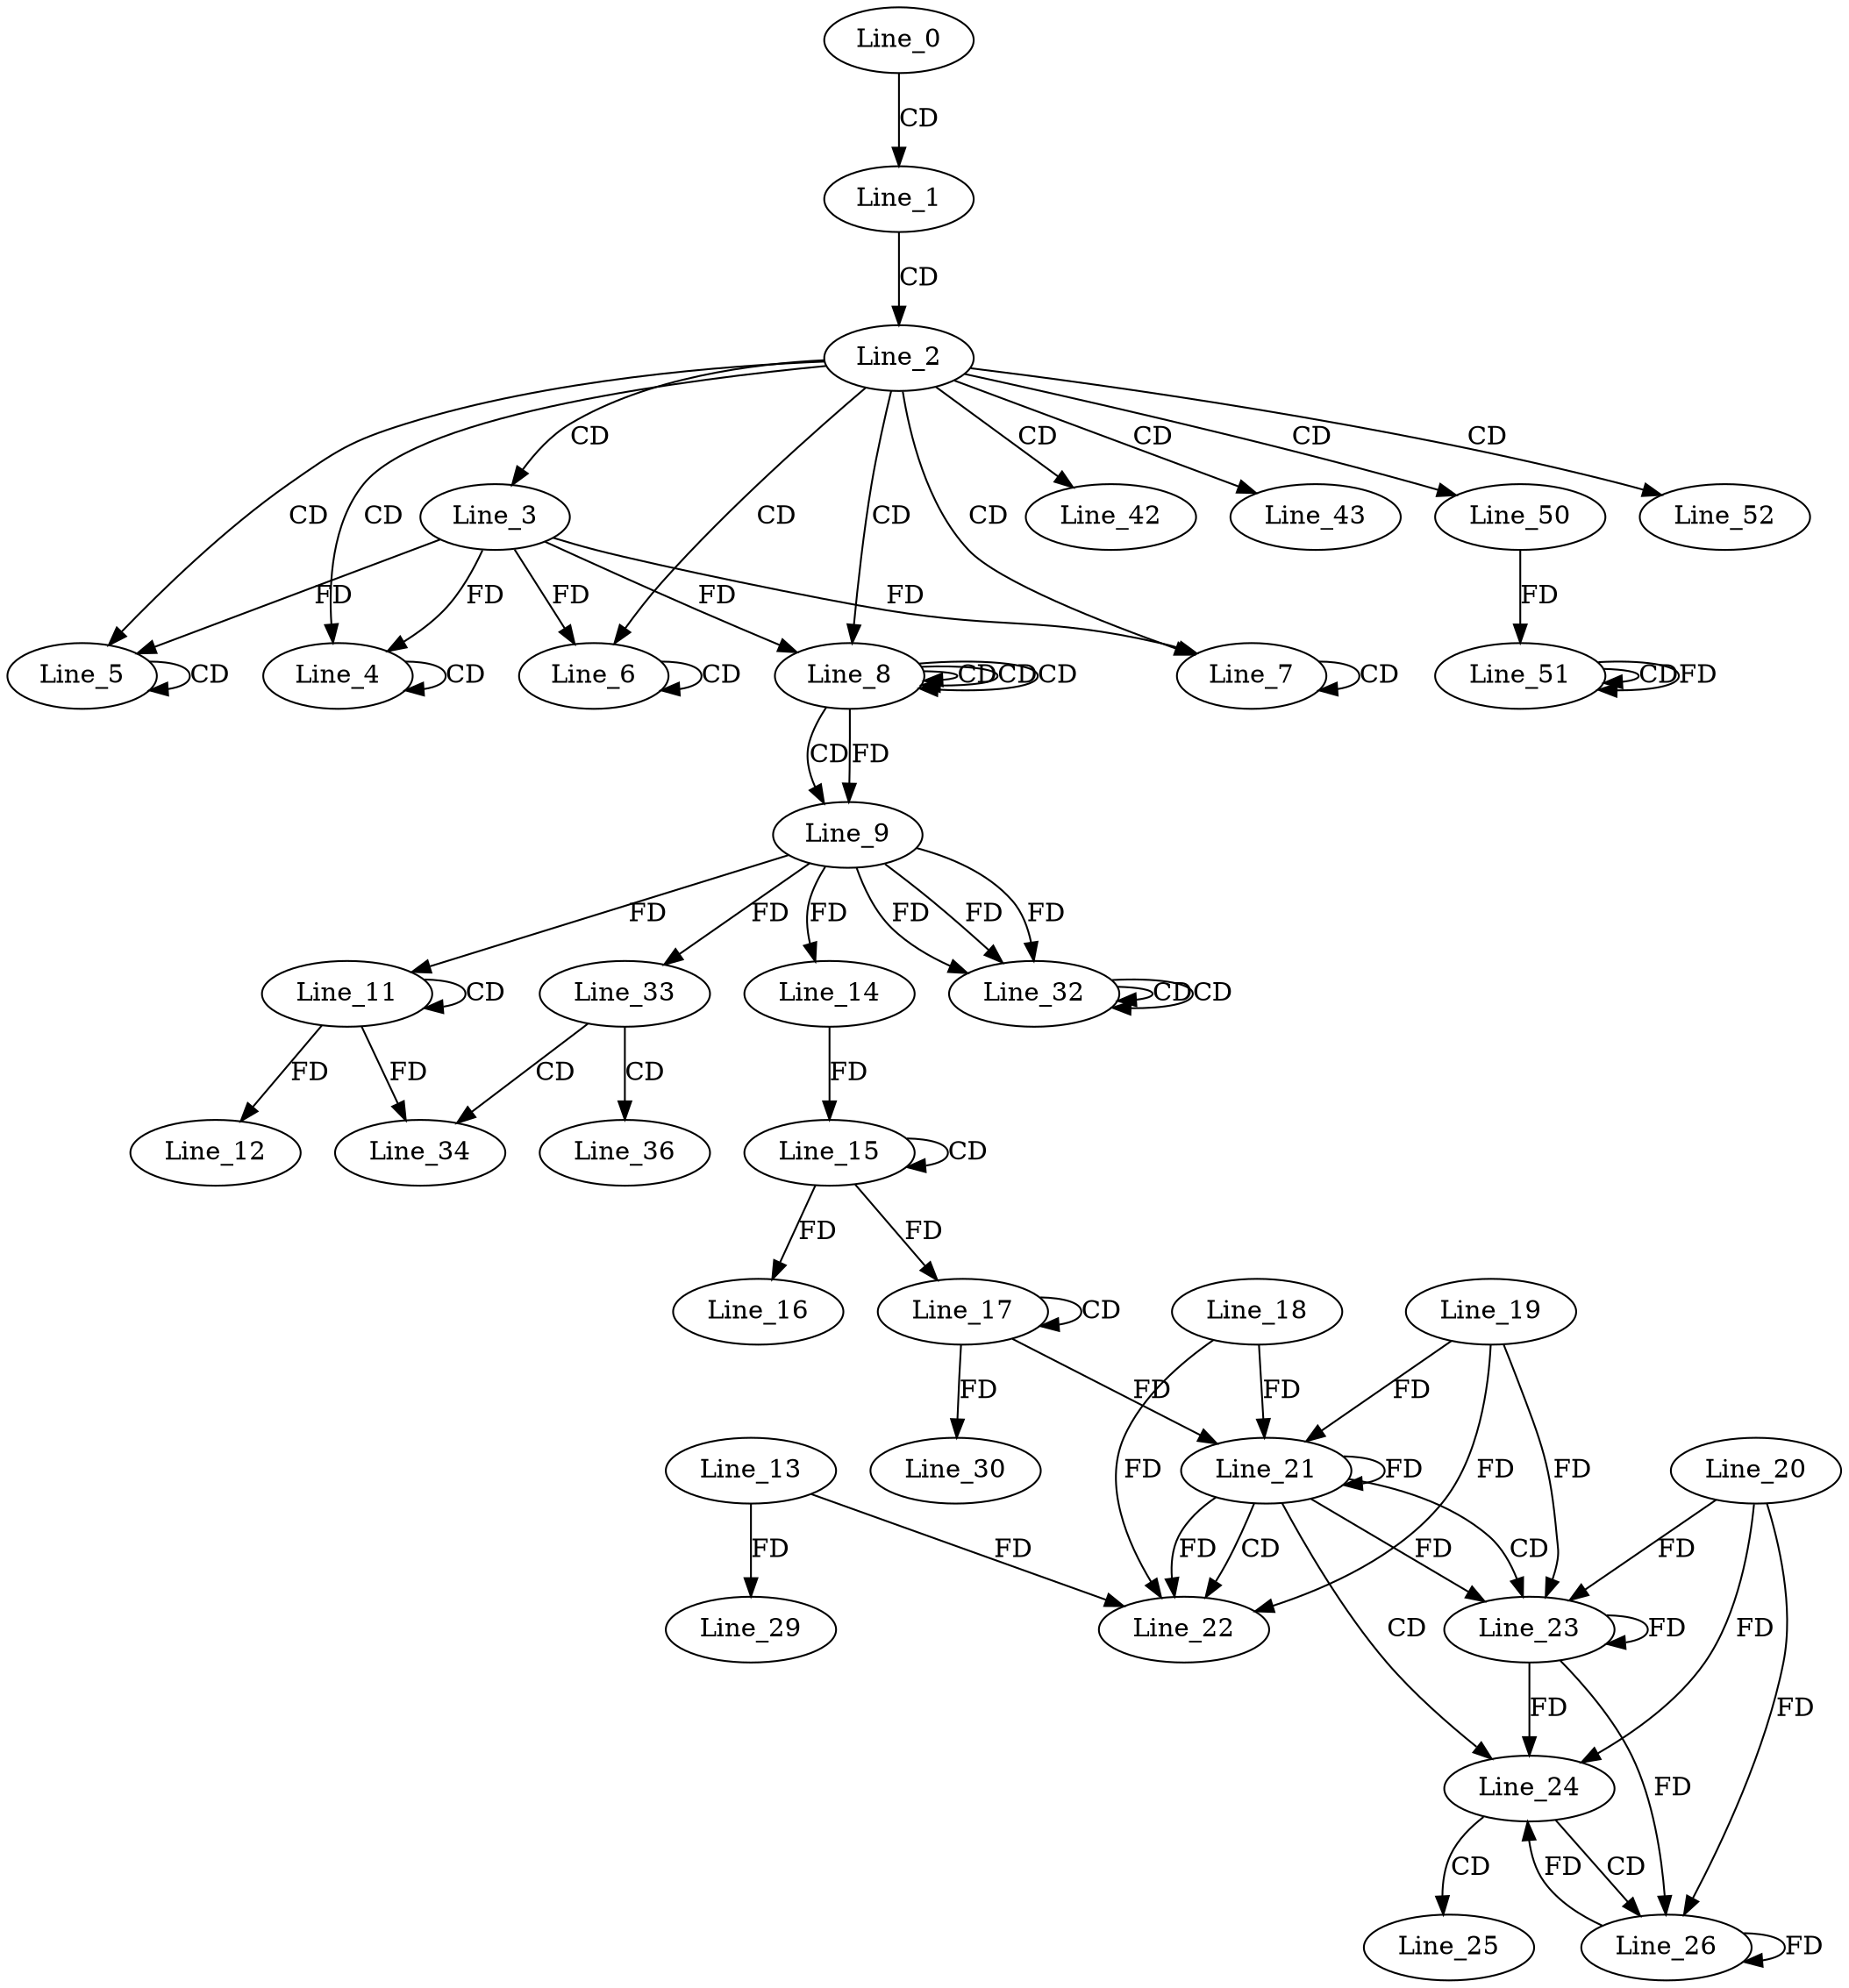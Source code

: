 digraph G {
  Line_0;
  Line_1;
  Line_2;
  Line_3;
  Line_4;
  Line_4;
  Line_5;
  Line_5;
  Line_6;
  Line_6;
  Line_7;
  Line_7;
  Line_8;
  Line_8;
  Line_8;
  Line_8;
  Line_9;
  Line_9;
  Line_11;
  Line_11;
  Line_11;
  Line_12;
  Line_14;
  Line_15;
  Line_15;
  Line_14;
  Line_16;
  Line_17;
  Line_17;
  Line_21;
  Line_19;
  Line_21;
  Line_18;
  Line_21;
  Line_22;
  Line_13;
  Line_23;
  Line_20;
  Line_24;
  Line_25;
  Line_26;
  Line_29;
  Line_30;
  Line_32;
  Line_32;
  Line_32;
  Line_32;
  Line_32;
  Line_32;
  Line_33;
  Line_33;
  Line_34;
  Line_36;
  Line_42;
  Line_43;
  Line_50;
  Line_51;
  Line_51;
  Line_52;
  Line_0 -> Line_1 [ label="CD" ];
  Line_1 -> Line_2 [ label="CD" ];
  Line_2 -> Line_3 [ label="CD" ];
  Line_2 -> Line_4 [ label="CD" ];
  Line_4 -> Line_4 [ label="CD" ];
  Line_3 -> Line_4 [ label="FD" ];
  Line_2 -> Line_5 [ label="CD" ];
  Line_5 -> Line_5 [ label="CD" ];
  Line_3 -> Line_5 [ label="FD" ];
  Line_2 -> Line_6 [ label="CD" ];
  Line_6 -> Line_6 [ label="CD" ];
  Line_3 -> Line_6 [ label="FD" ];
  Line_2 -> Line_7 [ label="CD" ];
  Line_7 -> Line_7 [ label="CD" ];
  Line_3 -> Line_7 [ label="FD" ];
  Line_2 -> Line_8 [ label="CD" ];
  Line_8 -> Line_8 [ label="CD" ];
  Line_8 -> Line_8 [ label="CD" ];
  Line_8 -> Line_8 [ label="CD" ];
  Line_3 -> Line_8 [ label="FD" ];
  Line_8 -> Line_9 [ label="CD" ];
  Line_8 -> Line_9 [ label="FD" ];
  Line_11 -> Line_11 [ label="CD" ];
  Line_9 -> Line_11 [ label="FD" ];
  Line_11 -> Line_12 [ label="FD" ];
  Line_9 -> Line_14 [ label="FD" ];
  Line_15 -> Line_15 [ label="CD" ];
  Line_14 -> Line_15 [ label="FD" ];
  Line_15 -> Line_16 [ label="FD" ];
  Line_17 -> Line_17 [ label="CD" ];
  Line_15 -> Line_17 [ label="FD" ];
  Line_21 -> Line_21 [ label="FD" ];
  Line_19 -> Line_21 [ label="FD" ];
  Line_17 -> Line_21 [ label="FD" ];
  Line_18 -> Line_21 [ label="FD" ];
  Line_21 -> Line_22 [ label="CD" ];
  Line_13 -> Line_22 [ label="FD" ];
  Line_18 -> Line_22 [ label="FD" ];
  Line_21 -> Line_22 [ label="FD" ];
  Line_19 -> Line_22 [ label="FD" ];
  Line_21 -> Line_23 [ label="CD" ];
  Line_23 -> Line_23 [ label="FD" ];
  Line_20 -> Line_23 [ label="FD" ];
  Line_21 -> Line_23 [ label="FD" ];
  Line_19 -> Line_23 [ label="FD" ];
  Line_21 -> Line_24 [ label="CD" ];
  Line_23 -> Line_24 [ label="FD" ];
  Line_20 -> Line_24 [ label="FD" ];
  Line_24 -> Line_25 [ label="CD" ];
  Line_24 -> Line_26 [ label="CD" ];
  Line_23 -> Line_26 [ label="FD" ];
  Line_26 -> Line_26 [ label="FD" ];
  Line_20 -> Line_26 [ label="FD" ];
  Line_13 -> Line_29 [ label="FD" ];
  Line_17 -> Line_30 [ label="FD" ];
  Line_9 -> Line_32 [ label="FD" ];
  Line_32 -> Line_32 [ label="CD" ];
  Line_9 -> Line_32 [ label="FD" ];
  Line_32 -> Line_32 [ label="CD" ];
  Line_9 -> Line_32 [ label="FD" ];
  Line_9 -> Line_33 [ label="FD" ];
  Line_33 -> Line_34 [ label="CD" ];
  Line_11 -> Line_34 [ label="FD" ];
  Line_33 -> Line_36 [ label="CD" ];
  Line_2 -> Line_42 [ label="CD" ];
  Line_2 -> Line_43 [ label="CD" ];
  Line_2 -> Line_50 [ label="CD" ];
  Line_51 -> Line_51 [ label="CD" ];
  Line_50 -> Line_51 [ label="FD" ];
  Line_51 -> Line_51 [ label="FD" ];
  Line_2 -> Line_52 [ label="CD" ];
  Line_26 -> Line_24 [ label="FD" ];
}
